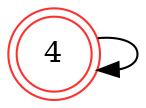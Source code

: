 digraph {   
    node [shape = doublecircle, color = firebrick1] 4 ;
    node [shape = circle];
    node [color= firebrick1];
    4 -> 4;	
}